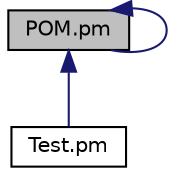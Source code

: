 digraph "POM.pm"
{
  edge [fontname="Helvetica",fontsize="10",labelfontname="Helvetica",labelfontsize="10"];
  node [fontname="Helvetica",fontsize="10",shape=record];
  Node1 [label="POM.pm",height=0.2,width=0.4,color="black", fillcolor="grey75", style="filled" fontcolor="black"];
  Node1 -> Node2 [dir="back",color="midnightblue",fontsize="10",style="solid",fontname="Helvetica"];
  Node2 [label="Test.pm",height=0.2,width=0.4,color="black", fillcolor="white", style="filled",URL="$Test_8pm.html"];
  Node1 -> Node1 [dir="back",color="midnightblue",fontsize="10",style="solid",fontname="Helvetica"];
}
